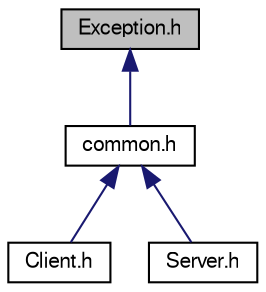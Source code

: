 digraph "Exception.h"
{
  edge [fontname="FreeSans",fontsize="10",labelfontname="FreeSans",labelfontsize="10"];
  node [fontname="FreeSans",fontsize="10",shape=record];
  Node1 [label="Exception.h",height=0.2,width=0.4,color="black", fillcolor="grey75", style="filled", fontcolor="black"];
  Node1 -> Node2 [dir="back",color="midnightblue",fontsize="10",style="solid",fontname="FreeSans"];
  Node2 [label="common.h",height=0.2,width=0.4,color="black", fillcolor="white", style="filled",URL="$a00020.html"];
  Node2 -> Node3 [dir="back",color="midnightblue",fontsize="10",style="solid",fontname="FreeSans"];
  Node3 [label="Client.h",height=0.2,width=0.4,color="black", fillcolor="white", style="filled",URL="$a00018.html"];
  Node2 -> Node4 [dir="back",color="midnightblue",fontsize="10",style="solid",fontname="FreeSans"];
  Node4 [label="Server.h",height=0.2,width=0.4,color="black", fillcolor="white", style="filled",URL="$a00030.html"];
}

